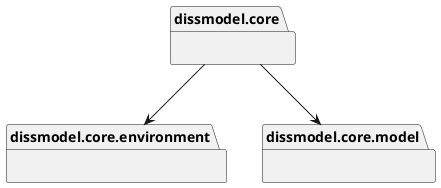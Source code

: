 @startuml packages_Core
set namespaceSeparator none
package "dissmodel.core" as dissmodel.core {
}
package "dissmodel.core.environment" as dissmodel.core.environment {
}
package "dissmodel.core.model" as dissmodel.core.model {
}
dissmodel.core --> dissmodel.core.environment
dissmodel.core --> dissmodel.core.model
@enduml
